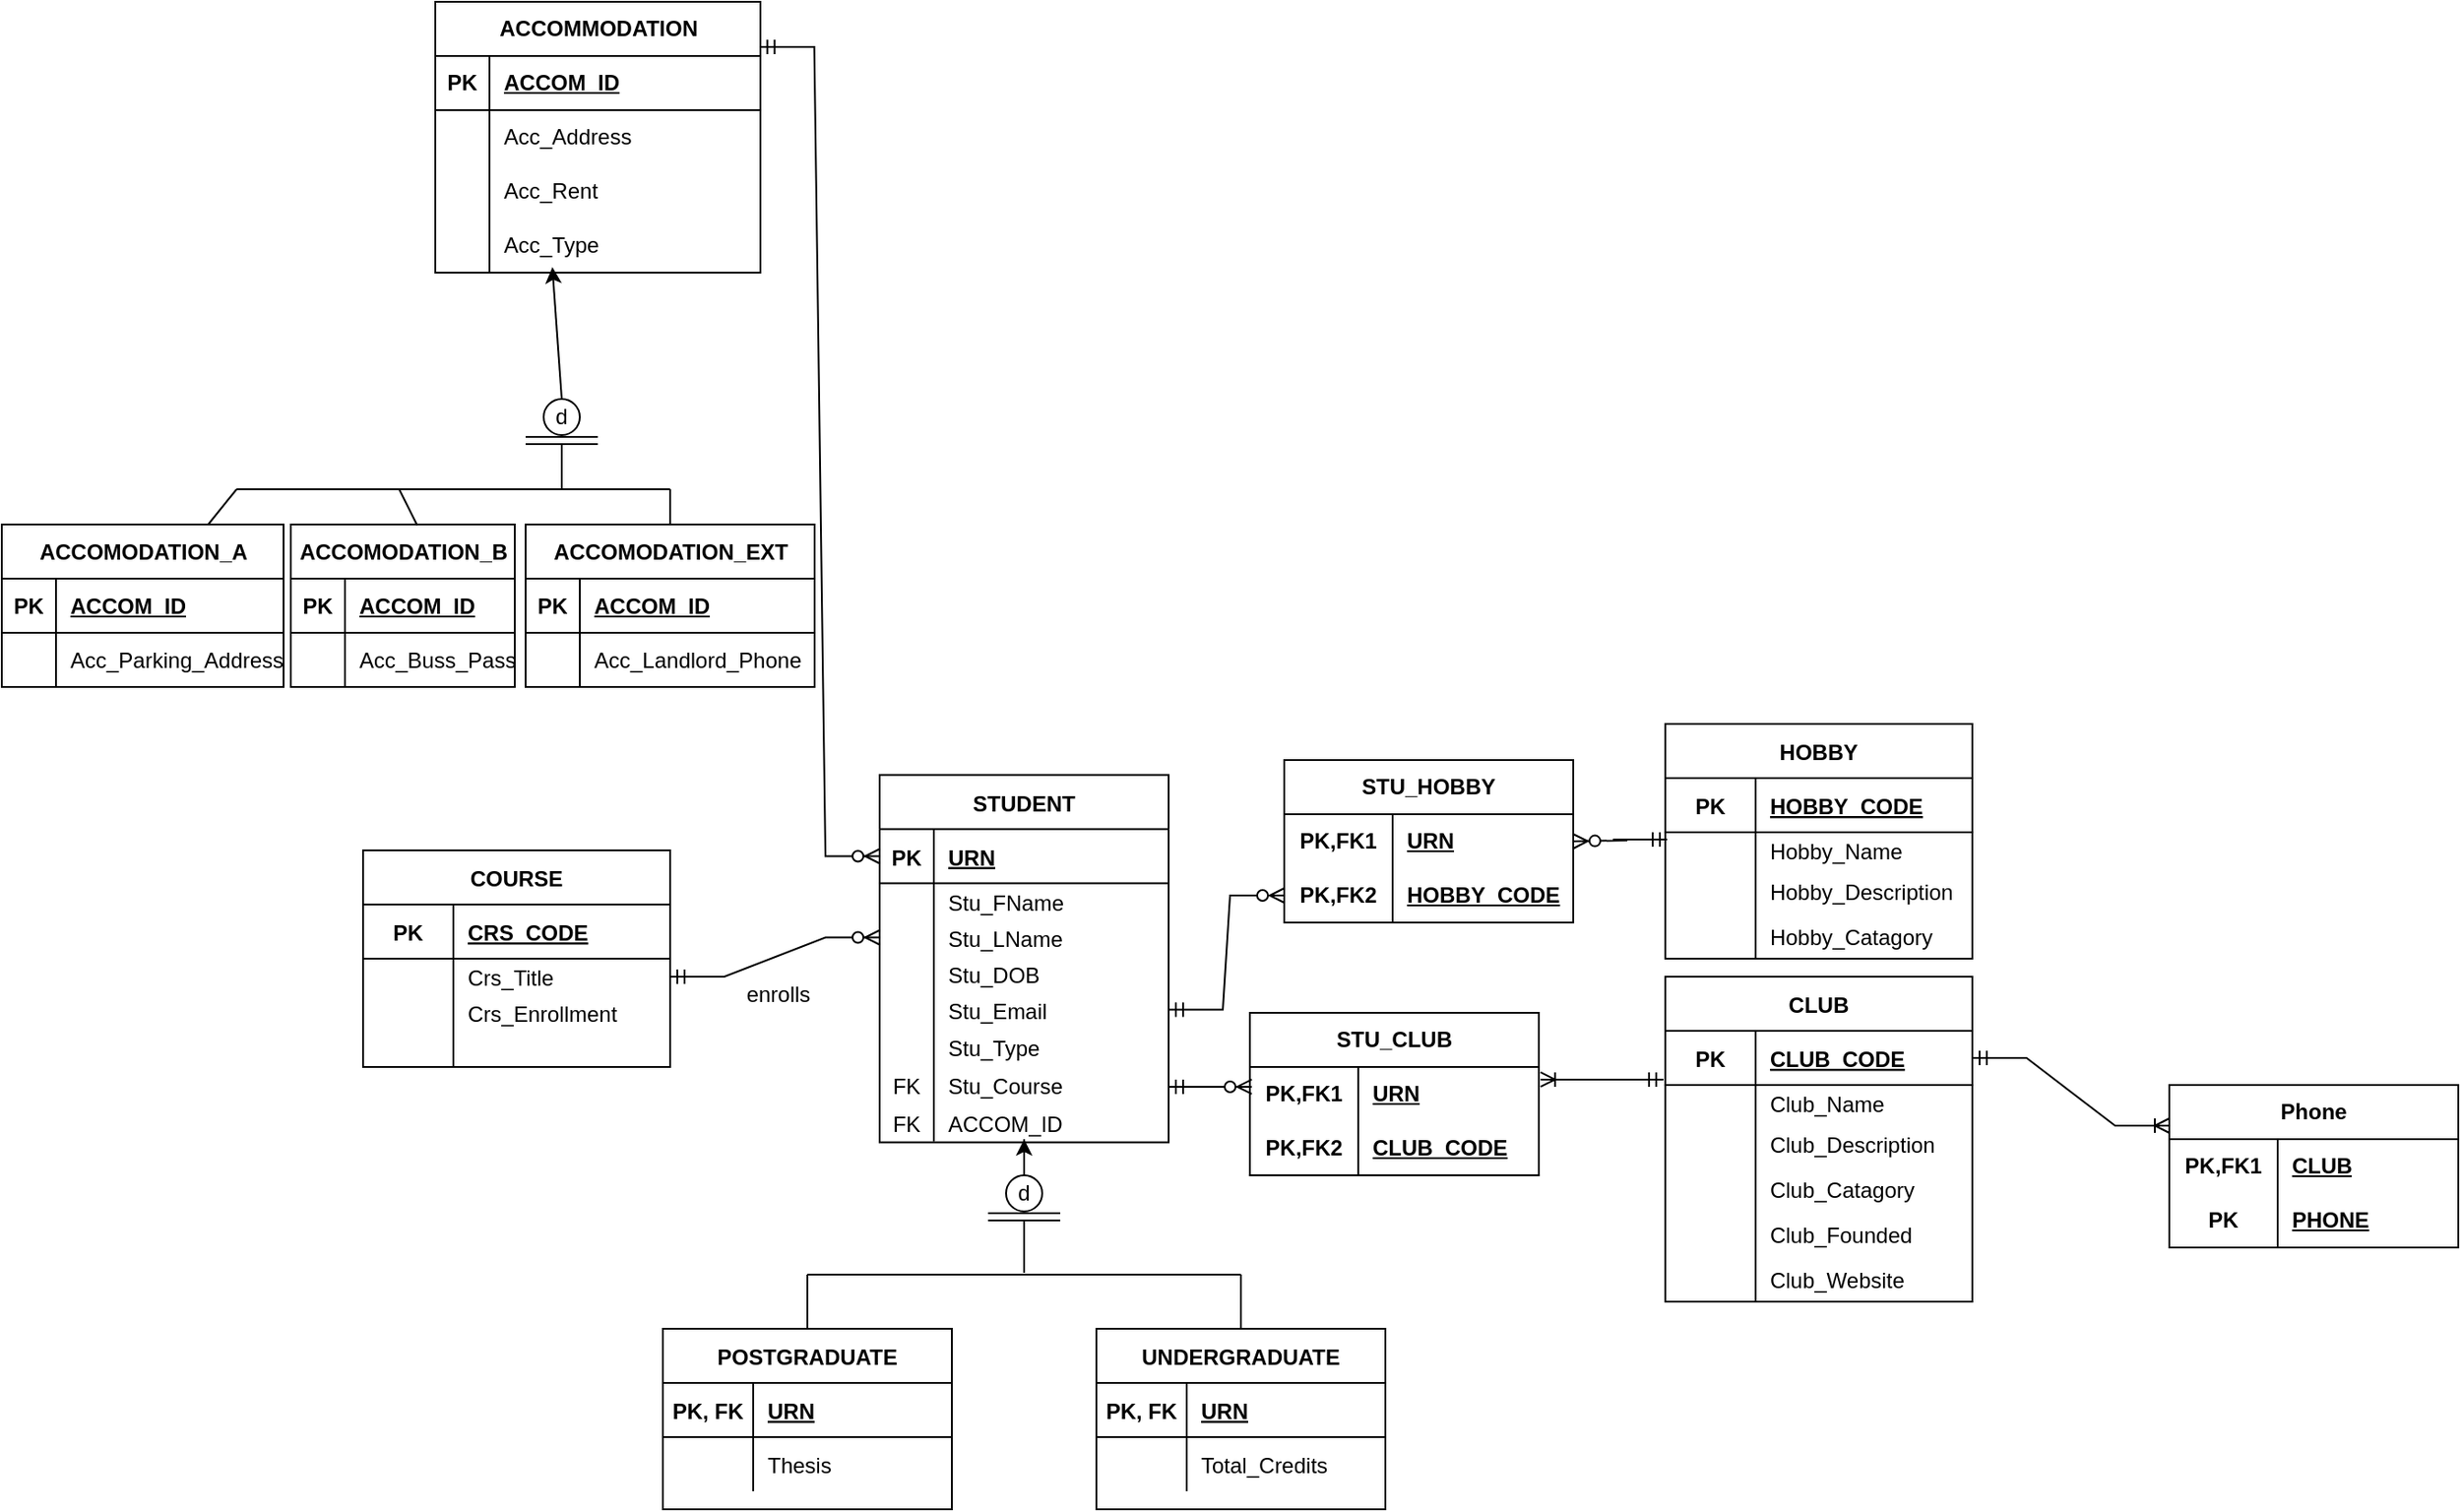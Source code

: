 <mxfile version="26.0.4">
  <diagram id="R2lEEEUBdFMjLlhIrx00" name="Page-1">
    <mxGraphModel dx="2017" dy="1580" grid="1" gridSize="10" guides="1" tooltips="1" connect="1" arrows="1" fold="1" page="1" pageScale="1" pageWidth="827" pageHeight="1169" math="0" shadow="0" extFonts="Permanent Marker^https://fonts.googleapis.com/css?family=Permanent+Marker">
      <root>
        <mxCell id="0" />
        <mxCell id="1" parent="0" />
        <mxCell id="WBBsBwpG8qQ3q6BkwMJ3-28" style="edgeStyle=orthogonalEdgeStyle;rounded=0;orthogonalLoop=1;jettySize=auto;html=1;exitX=0.5;exitY=1;exitDx=0;exitDy=0;" parent="1" source="ei-XNbHcQwb9apyGuxFF-1" edge="1">
          <mxGeometry relative="1" as="geometry">
            <mxPoint x="406" y="750" as="targetPoint" />
          </mxGeometry>
        </mxCell>
        <mxCell id="ei-XNbHcQwb9apyGuxFF-1" value="STUDENT" style="shape=table;startSize=30;container=1;collapsible=1;childLayout=tableLayout;fixedRows=1;rowLines=0;fontStyle=1;align=center;resizeLast=1;" parent="1" vertex="1">
          <mxGeometry x="326" y="548.25" width="160" height="203.5" as="geometry" />
        </mxCell>
        <mxCell id="ei-XNbHcQwb9apyGuxFF-2" value="" style="shape=partialRectangle;collapsible=0;dropTarget=0;pointerEvents=0;fillColor=none;points=[[0,0.5],[1,0.5]];portConstraint=eastwest;top=0;left=0;right=0;bottom=1;" parent="ei-XNbHcQwb9apyGuxFF-1" vertex="1">
          <mxGeometry y="30" width="160" height="30" as="geometry" />
        </mxCell>
        <mxCell id="ei-XNbHcQwb9apyGuxFF-3" value="PK" style="shape=partialRectangle;overflow=hidden;connectable=0;fillColor=none;top=0;left=0;bottom=0;right=0;fontStyle=1;" parent="ei-XNbHcQwb9apyGuxFF-2" vertex="1">
          <mxGeometry width="30" height="30" as="geometry">
            <mxRectangle width="30" height="30" as="alternateBounds" />
          </mxGeometry>
        </mxCell>
        <mxCell id="ei-XNbHcQwb9apyGuxFF-4" value="URN" style="shape=partialRectangle;overflow=hidden;connectable=0;fillColor=none;top=0;left=0;bottom=0;right=0;align=left;spacingLeft=6;fontStyle=5;" parent="ei-XNbHcQwb9apyGuxFF-2" vertex="1">
          <mxGeometry x="30" width="130" height="30" as="geometry">
            <mxRectangle width="130" height="30" as="alternateBounds" />
          </mxGeometry>
        </mxCell>
        <mxCell id="ei-XNbHcQwb9apyGuxFF-5" value="" style="shape=partialRectangle;collapsible=0;dropTarget=0;pointerEvents=0;fillColor=none;points=[[0,0.5],[1,0.5]];portConstraint=eastwest;top=0;left=0;right=0;bottom=0;" parent="ei-XNbHcQwb9apyGuxFF-1" vertex="1">
          <mxGeometry y="60" width="160" height="20" as="geometry" />
        </mxCell>
        <mxCell id="ei-XNbHcQwb9apyGuxFF-6" value="" style="shape=partialRectangle;overflow=hidden;connectable=0;fillColor=none;top=0;left=0;bottom=0;right=0;" parent="ei-XNbHcQwb9apyGuxFF-5" vertex="1">
          <mxGeometry width="30" height="20" as="geometry">
            <mxRectangle width="30" height="20" as="alternateBounds" />
          </mxGeometry>
        </mxCell>
        <mxCell id="ei-XNbHcQwb9apyGuxFF-7" value="Stu_FName" style="shape=partialRectangle;overflow=hidden;connectable=0;fillColor=none;top=0;left=0;bottom=0;right=0;align=left;spacingLeft=6;" parent="ei-XNbHcQwb9apyGuxFF-5" vertex="1">
          <mxGeometry x="30" width="130" height="20" as="geometry">
            <mxRectangle width="130" height="20" as="alternateBounds" />
          </mxGeometry>
        </mxCell>
        <mxCell id="ei-XNbHcQwb9apyGuxFF-8" value="" style="shape=partialRectangle;collapsible=0;dropTarget=0;pointerEvents=0;fillColor=none;points=[[0,0.5],[1,0.5]];portConstraint=eastwest;top=0;left=0;right=0;bottom=0;" parent="ei-XNbHcQwb9apyGuxFF-1" vertex="1">
          <mxGeometry y="80" width="160" height="20" as="geometry" />
        </mxCell>
        <mxCell id="ei-XNbHcQwb9apyGuxFF-9" value="" style="shape=partialRectangle;overflow=hidden;connectable=0;fillColor=none;top=0;left=0;bottom=0;right=0;" parent="ei-XNbHcQwb9apyGuxFF-8" vertex="1">
          <mxGeometry width="30" height="20" as="geometry">
            <mxRectangle width="30" height="20" as="alternateBounds" />
          </mxGeometry>
        </mxCell>
        <mxCell id="ei-XNbHcQwb9apyGuxFF-10" value="Stu_LName" style="shape=partialRectangle;overflow=hidden;connectable=0;fillColor=none;top=0;left=0;bottom=0;right=0;align=left;spacingLeft=6;" parent="ei-XNbHcQwb9apyGuxFF-8" vertex="1">
          <mxGeometry x="30" width="130" height="20" as="geometry">
            <mxRectangle width="130" height="20" as="alternateBounds" />
          </mxGeometry>
        </mxCell>
        <mxCell id="ei-XNbHcQwb9apyGuxFF-11" value="" style="shape=partialRectangle;collapsible=0;dropTarget=0;pointerEvents=0;fillColor=none;points=[[0,0.5],[1,0.5]];portConstraint=eastwest;top=0;left=0;right=0;bottom=0;" parent="ei-XNbHcQwb9apyGuxFF-1" vertex="1">
          <mxGeometry y="100" width="160" height="20" as="geometry" />
        </mxCell>
        <mxCell id="ei-XNbHcQwb9apyGuxFF-12" value="" style="shape=partialRectangle;overflow=hidden;connectable=0;fillColor=none;top=0;left=0;bottom=0;right=0;" parent="ei-XNbHcQwb9apyGuxFF-11" vertex="1">
          <mxGeometry width="30" height="20" as="geometry">
            <mxRectangle width="30" height="20" as="alternateBounds" />
          </mxGeometry>
        </mxCell>
        <mxCell id="ei-XNbHcQwb9apyGuxFF-13" value="Stu_DOB" style="shape=partialRectangle;overflow=hidden;connectable=0;fillColor=none;top=0;left=0;bottom=0;right=0;align=left;spacingLeft=6;" parent="ei-XNbHcQwb9apyGuxFF-11" vertex="1">
          <mxGeometry x="30" width="130" height="20" as="geometry">
            <mxRectangle width="130" height="20" as="alternateBounds" />
          </mxGeometry>
        </mxCell>
        <mxCell id="WBBsBwpG8qQ3q6BkwMJ3-29" style="shape=partialRectangle;collapsible=0;dropTarget=0;pointerEvents=0;fillColor=none;points=[[0,0.5],[1,0.5]];portConstraint=eastwest;top=0;left=0;right=0;bottom=0;" parent="ei-XNbHcQwb9apyGuxFF-1" vertex="1">
          <mxGeometry y="120" width="160" height="20" as="geometry" />
        </mxCell>
        <mxCell id="WBBsBwpG8qQ3q6BkwMJ3-30" style="shape=partialRectangle;overflow=hidden;connectable=0;fillColor=none;top=0;left=0;bottom=0;right=0;" parent="WBBsBwpG8qQ3q6BkwMJ3-29" vertex="1">
          <mxGeometry width="30" height="20" as="geometry">
            <mxRectangle width="30" height="20" as="alternateBounds" />
          </mxGeometry>
        </mxCell>
        <mxCell id="WBBsBwpG8qQ3q6BkwMJ3-31" value="Stu_Email" style="shape=partialRectangle;overflow=hidden;connectable=0;fillColor=none;top=0;left=0;bottom=0;right=0;align=left;spacingLeft=6;" parent="WBBsBwpG8qQ3q6BkwMJ3-29" vertex="1">
          <mxGeometry x="30" width="130" height="20" as="geometry">
            <mxRectangle width="130" height="20" as="alternateBounds" />
          </mxGeometry>
        </mxCell>
        <mxCell id="WBBsBwpG8qQ3q6BkwMJ3-35" style="shape=partialRectangle;collapsible=0;dropTarget=0;pointerEvents=0;fillColor=none;points=[[0,0.5],[1,0.5]];portConstraint=eastwest;top=0;left=0;right=0;bottom=0;" parent="ei-XNbHcQwb9apyGuxFF-1" vertex="1">
          <mxGeometry y="140" width="160" height="21" as="geometry" />
        </mxCell>
        <mxCell id="WBBsBwpG8qQ3q6BkwMJ3-36" style="shape=partialRectangle;overflow=hidden;connectable=0;fillColor=none;top=0;left=0;bottom=0;right=0;" parent="WBBsBwpG8qQ3q6BkwMJ3-35" vertex="1">
          <mxGeometry width="30" height="21" as="geometry">
            <mxRectangle width="30" height="21" as="alternateBounds" />
          </mxGeometry>
        </mxCell>
        <mxCell id="WBBsBwpG8qQ3q6BkwMJ3-37" value="Stu_Type" style="shape=partialRectangle;overflow=hidden;connectable=0;fillColor=none;top=0;left=0;bottom=0;right=0;align=left;spacingLeft=6;" parent="WBBsBwpG8qQ3q6BkwMJ3-35" vertex="1">
          <mxGeometry x="30" width="130" height="21" as="geometry">
            <mxRectangle width="130" height="21" as="alternateBounds" />
          </mxGeometry>
        </mxCell>
        <mxCell id="WBBsBwpG8qQ3q6BkwMJ3-61" style="shape=partialRectangle;collapsible=0;dropTarget=0;pointerEvents=0;fillColor=none;points=[[0,0.5],[1,0.5]];portConstraint=eastwest;top=0;left=0;right=0;bottom=0;" parent="ei-XNbHcQwb9apyGuxFF-1" vertex="1">
          <mxGeometry y="161" width="160" height="21" as="geometry" />
        </mxCell>
        <mxCell id="WBBsBwpG8qQ3q6BkwMJ3-62" value="FK" style="shape=partialRectangle;overflow=hidden;connectable=0;fillColor=none;top=0;left=0;bottom=0;right=0;" parent="WBBsBwpG8qQ3q6BkwMJ3-61" vertex="1">
          <mxGeometry width="30" height="21" as="geometry">
            <mxRectangle width="30" height="21" as="alternateBounds" />
          </mxGeometry>
        </mxCell>
        <mxCell id="WBBsBwpG8qQ3q6BkwMJ3-63" value="Stu_Course" style="shape=partialRectangle;overflow=hidden;connectable=0;fillColor=none;top=0;left=0;bottom=0;right=0;align=left;spacingLeft=6;" parent="WBBsBwpG8qQ3q6BkwMJ3-61" vertex="1">
          <mxGeometry x="30" width="130" height="21" as="geometry">
            <mxRectangle width="130" height="21" as="alternateBounds" />
          </mxGeometry>
        </mxCell>
        <mxCell id="N6fHpB-2ISeOMRatNKx8-95" style="shape=partialRectangle;collapsible=0;dropTarget=0;pointerEvents=0;fillColor=none;points=[[0,0.5],[1,0.5]];portConstraint=eastwest;top=0;left=0;right=0;bottom=0;" vertex="1" parent="ei-XNbHcQwb9apyGuxFF-1">
          <mxGeometry y="182" width="160" height="21" as="geometry" />
        </mxCell>
        <mxCell id="N6fHpB-2ISeOMRatNKx8-96" value="FK" style="shape=partialRectangle;overflow=hidden;connectable=0;fillColor=none;top=0;left=0;bottom=0;right=0;" vertex="1" parent="N6fHpB-2ISeOMRatNKx8-95">
          <mxGeometry width="30" height="21" as="geometry">
            <mxRectangle width="30" height="21" as="alternateBounds" />
          </mxGeometry>
        </mxCell>
        <mxCell id="N6fHpB-2ISeOMRatNKx8-97" value="ACCOM_ID" style="shape=partialRectangle;overflow=hidden;connectable=0;fillColor=none;top=0;left=0;bottom=0;right=0;align=left;spacingLeft=6;" vertex="1" parent="N6fHpB-2ISeOMRatNKx8-95">
          <mxGeometry x="30" width="130" height="21" as="geometry">
            <mxRectangle width="130" height="21" as="alternateBounds" />
          </mxGeometry>
        </mxCell>
        <mxCell id="ei-XNbHcQwb9apyGuxFF-14" value="POSTGRADUATE" style="shape=table;startSize=30;container=1;collapsible=1;childLayout=tableLayout;fixedRows=1;rowLines=0;fontStyle=1;align=center;resizeLast=1;" parent="1" vertex="1">
          <mxGeometry x="206" y="855" width="160" height="100" as="geometry" />
        </mxCell>
        <mxCell id="ei-XNbHcQwb9apyGuxFF-15" value="" style="shape=partialRectangle;collapsible=0;dropTarget=0;pointerEvents=0;fillColor=none;points=[[0,0.5],[1,0.5]];portConstraint=eastwest;top=0;left=0;right=0;bottom=1;" parent="ei-XNbHcQwb9apyGuxFF-14" vertex="1">
          <mxGeometry y="30" width="160" height="30" as="geometry" />
        </mxCell>
        <mxCell id="ei-XNbHcQwb9apyGuxFF-16" value="PK, FK" style="shape=partialRectangle;overflow=hidden;connectable=0;fillColor=none;top=0;left=0;bottom=0;right=0;fontStyle=1;" parent="ei-XNbHcQwb9apyGuxFF-15" vertex="1">
          <mxGeometry width="50" height="30" as="geometry">
            <mxRectangle width="50" height="30" as="alternateBounds" />
          </mxGeometry>
        </mxCell>
        <mxCell id="ei-XNbHcQwb9apyGuxFF-17" value="URN" style="shape=partialRectangle;overflow=hidden;connectable=0;fillColor=none;top=0;left=0;bottom=0;right=0;align=left;spacingLeft=6;fontStyle=5;" parent="ei-XNbHcQwb9apyGuxFF-15" vertex="1">
          <mxGeometry x="50" width="110" height="30" as="geometry">
            <mxRectangle width="110" height="30" as="alternateBounds" />
          </mxGeometry>
        </mxCell>
        <mxCell id="ei-XNbHcQwb9apyGuxFF-18" value="" style="shape=partialRectangle;collapsible=0;dropTarget=0;pointerEvents=0;fillColor=none;points=[[0,0.5],[1,0.5]];portConstraint=eastwest;top=0;left=0;right=0;bottom=0;" parent="ei-XNbHcQwb9apyGuxFF-14" vertex="1">
          <mxGeometry y="60" width="160" height="30" as="geometry" />
        </mxCell>
        <mxCell id="ei-XNbHcQwb9apyGuxFF-19" value="" style="shape=partialRectangle;overflow=hidden;connectable=0;fillColor=none;top=0;left=0;bottom=0;right=0;" parent="ei-XNbHcQwb9apyGuxFF-18" vertex="1">
          <mxGeometry width="50" height="30" as="geometry">
            <mxRectangle width="50" height="30" as="alternateBounds" />
          </mxGeometry>
        </mxCell>
        <mxCell id="ei-XNbHcQwb9apyGuxFF-20" value="Thesis" style="shape=partialRectangle;overflow=hidden;connectable=0;fillColor=none;top=0;left=0;bottom=0;right=0;align=left;spacingLeft=6;" parent="ei-XNbHcQwb9apyGuxFF-18" vertex="1">
          <mxGeometry x="50" width="110" height="30" as="geometry">
            <mxRectangle width="110" height="30" as="alternateBounds" />
          </mxGeometry>
        </mxCell>
        <mxCell id="ei-XNbHcQwb9apyGuxFF-21" value="UNDERGRADUATE" style="shape=table;startSize=30;container=1;collapsible=1;childLayout=tableLayout;fixedRows=1;rowLines=0;fontStyle=1;align=center;resizeLast=1;" parent="1" vertex="1">
          <mxGeometry x="446" y="855" width="160" height="100" as="geometry" />
        </mxCell>
        <mxCell id="ei-XNbHcQwb9apyGuxFF-22" value="" style="shape=partialRectangle;collapsible=0;dropTarget=0;pointerEvents=0;fillColor=none;points=[[0,0.5],[1,0.5]];portConstraint=eastwest;top=0;left=0;right=0;bottom=1;" parent="ei-XNbHcQwb9apyGuxFF-21" vertex="1">
          <mxGeometry y="30" width="160" height="30" as="geometry" />
        </mxCell>
        <mxCell id="ei-XNbHcQwb9apyGuxFF-23" value="PK, FK" style="shape=partialRectangle;overflow=hidden;connectable=0;fillColor=none;top=0;left=0;bottom=0;right=0;fontStyle=1;" parent="ei-XNbHcQwb9apyGuxFF-22" vertex="1">
          <mxGeometry width="50" height="30" as="geometry">
            <mxRectangle width="50" height="30" as="alternateBounds" />
          </mxGeometry>
        </mxCell>
        <mxCell id="ei-XNbHcQwb9apyGuxFF-24" value="URN" style="shape=partialRectangle;overflow=hidden;connectable=0;fillColor=none;top=0;left=0;bottom=0;right=0;align=left;spacingLeft=6;fontStyle=5;" parent="ei-XNbHcQwb9apyGuxFF-22" vertex="1">
          <mxGeometry x="50" width="110" height="30" as="geometry">
            <mxRectangle width="110" height="30" as="alternateBounds" />
          </mxGeometry>
        </mxCell>
        <mxCell id="ei-XNbHcQwb9apyGuxFF-25" value="" style="shape=partialRectangle;collapsible=0;dropTarget=0;pointerEvents=0;fillColor=none;points=[[0,0.5],[1,0.5]];portConstraint=eastwest;top=0;left=0;right=0;bottom=0;" parent="ei-XNbHcQwb9apyGuxFF-21" vertex="1">
          <mxGeometry y="60" width="160" height="30" as="geometry" />
        </mxCell>
        <mxCell id="ei-XNbHcQwb9apyGuxFF-26" value="" style="shape=partialRectangle;overflow=hidden;connectable=0;fillColor=none;top=0;left=0;bottom=0;right=0;" parent="ei-XNbHcQwb9apyGuxFF-25" vertex="1">
          <mxGeometry width="50" height="30" as="geometry">
            <mxRectangle width="50" height="30" as="alternateBounds" />
          </mxGeometry>
        </mxCell>
        <mxCell id="ei-XNbHcQwb9apyGuxFF-27" value="Total_Credits" style="shape=partialRectangle;overflow=hidden;connectable=0;fillColor=none;top=0;left=0;bottom=0;right=0;align=left;spacingLeft=6;" parent="ei-XNbHcQwb9apyGuxFF-25" vertex="1">
          <mxGeometry x="50" width="110" height="30" as="geometry">
            <mxRectangle width="110" height="30" as="alternateBounds" />
          </mxGeometry>
        </mxCell>
        <mxCell id="ei-XNbHcQwb9apyGuxFF-28" value="" style="endArrow=none;html=1;" parent="1" edge="1">
          <mxGeometry width="50" height="50" relative="1" as="geometry">
            <mxPoint x="406" y="770" as="sourcePoint" />
            <mxPoint x="406" y="750" as="targetPoint" />
          </mxGeometry>
        </mxCell>
        <mxCell id="ei-XNbHcQwb9apyGuxFF-29" value="" style="ellipse;whiteSpace=wrap;html=1;aspect=fixed;" parent="1" vertex="1">
          <mxGeometry x="396" y="770" width="20" height="20" as="geometry" />
        </mxCell>
        <mxCell id="ei-XNbHcQwb9apyGuxFF-30" value="d" style="text;html=1;strokeColor=none;fillColor=none;align=center;verticalAlign=middle;whiteSpace=wrap;rounded=0;" parent="1" vertex="1">
          <mxGeometry x="386" y="770" width="40" height="20" as="geometry" />
        </mxCell>
        <mxCell id="ei-XNbHcQwb9apyGuxFF-31" value="" style="endArrow=none;html=1;" parent="1" edge="1">
          <mxGeometry width="50" height="50" relative="1" as="geometry">
            <mxPoint x="386" y="795" as="sourcePoint" />
            <mxPoint x="426" y="795" as="targetPoint" />
          </mxGeometry>
        </mxCell>
        <mxCell id="ei-XNbHcQwb9apyGuxFF-33" value="" style="endArrow=none;html=1;" parent="1" edge="1">
          <mxGeometry width="50" height="50" relative="1" as="geometry">
            <mxPoint x="406" y="824" as="sourcePoint" />
            <mxPoint x="406" y="795" as="targetPoint" />
          </mxGeometry>
        </mxCell>
        <mxCell id="ei-XNbHcQwb9apyGuxFF-34" value="" style="endArrow=none;html=1;" parent="1" edge="1">
          <mxGeometry width="50" height="50" relative="1" as="geometry">
            <mxPoint x="286" y="825" as="sourcePoint" />
            <mxPoint x="526" y="825" as="targetPoint" />
          </mxGeometry>
        </mxCell>
        <mxCell id="ei-XNbHcQwb9apyGuxFF-35" value="" style="endArrow=none;html=1;exitX=0.5;exitY=0;exitDx=0;exitDy=0;" parent="1" source="ei-XNbHcQwb9apyGuxFF-14" edge="1">
          <mxGeometry width="50" height="50" relative="1" as="geometry">
            <mxPoint x="286" y="850" as="sourcePoint" />
            <mxPoint x="286" y="825" as="targetPoint" />
          </mxGeometry>
        </mxCell>
        <mxCell id="ei-XNbHcQwb9apyGuxFF-36" value="" style="endArrow=none;html=1;exitX=0.5;exitY=0;exitDx=0;exitDy=0;" parent="1" edge="1">
          <mxGeometry width="50" height="50" relative="1" as="geometry">
            <mxPoint x="526" y="855" as="sourcePoint" />
            <mxPoint x="526" y="825" as="targetPoint" />
          </mxGeometry>
        </mxCell>
        <mxCell id="wjjcIbCkv-khAHTKqx7L-105" value="" style="shape=partialRectangle;collapsible=0;dropTarget=0;pointerEvents=0;fillColor=none;points=[[0,0.5],[1,0.5]];portConstraint=eastwest;top=0;left=0;right=0;bottom=0;" parent="1" vertex="1">
          <mxGeometry x="356" y="620" width="110" height="20" as="geometry" />
        </mxCell>
        <mxCell id="wjjcIbCkv-khAHTKqx7L-106" value="" style="shape=partialRectangle;overflow=hidden;connectable=0;fillColor=none;top=0;left=0;bottom=0;right=0;" parent="wjjcIbCkv-khAHTKqx7L-105" vertex="1">
          <mxGeometry width="20.625" height="20" as="geometry" />
        </mxCell>
        <mxCell id="wjjcIbCkv-khAHTKqx7L-116" value="COURSE" style="shape=table;startSize=30;container=1;collapsible=1;childLayout=tableLayout;fixedRows=1;rowLines=0;fontStyle=1;align=center;resizeLast=1;" parent="1" vertex="1">
          <mxGeometry x="40" y="590" width="170" height="120" as="geometry" />
        </mxCell>
        <mxCell id="wjjcIbCkv-khAHTKqx7L-117" value="" style="shape=partialRectangle;collapsible=0;dropTarget=0;pointerEvents=0;fillColor=none;points=[[0,0.5],[1,0.5]];portConstraint=eastwest;top=0;left=0;right=0;bottom=1;" parent="wjjcIbCkv-khAHTKqx7L-116" vertex="1">
          <mxGeometry y="30" width="170" height="30" as="geometry" />
        </mxCell>
        <mxCell id="wjjcIbCkv-khAHTKqx7L-118" value="PK" style="shape=partialRectangle;overflow=hidden;connectable=0;fillColor=none;top=0;left=0;bottom=0;right=0;fontStyle=1;" parent="wjjcIbCkv-khAHTKqx7L-117" vertex="1">
          <mxGeometry width="50" height="30" as="geometry">
            <mxRectangle width="50" height="30" as="alternateBounds" />
          </mxGeometry>
        </mxCell>
        <mxCell id="wjjcIbCkv-khAHTKqx7L-119" value="CRS_CODE" style="shape=partialRectangle;overflow=hidden;connectable=0;fillColor=none;top=0;left=0;bottom=0;right=0;align=left;spacingLeft=6;fontStyle=5;" parent="wjjcIbCkv-khAHTKqx7L-117" vertex="1">
          <mxGeometry x="50" width="120" height="30" as="geometry">
            <mxRectangle width="120" height="30" as="alternateBounds" />
          </mxGeometry>
        </mxCell>
        <mxCell id="wjjcIbCkv-khAHTKqx7L-120" value="" style="shape=partialRectangle;collapsible=0;dropTarget=0;pointerEvents=0;fillColor=none;points=[[0,0.5],[1,0.5]];portConstraint=eastwest;top=0;left=0;right=0;bottom=0;" parent="wjjcIbCkv-khAHTKqx7L-116" vertex="1">
          <mxGeometry y="60" width="170" height="20" as="geometry" />
        </mxCell>
        <mxCell id="wjjcIbCkv-khAHTKqx7L-121" value="" style="shape=partialRectangle;overflow=hidden;connectable=0;fillColor=none;top=0;left=0;bottom=0;right=0;" parent="wjjcIbCkv-khAHTKqx7L-120" vertex="1">
          <mxGeometry width="50" height="20" as="geometry">
            <mxRectangle width="50" height="20" as="alternateBounds" />
          </mxGeometry>
        </mxCell>
        <mxCell id="wjjcIbCkv-khAHTKqx7L-122" value="Crs_Title" style="shape=partialRectangle;overflow=hidden;connectable=0;fillColor=none;top=0;left=0;bottom=0;right=0;align=left;spacingLeft=6;" parent="wjjcIbCkv-khAHTKqx7L-120" vertex="1">
          <mxGeometry x="50" width="120" height="20" as="geometry">
            <mxRectangle width="120" height="20" as="alternateBounds" />
          </mxGeometry>
        </mxCell>
        <mxCell id="wjjcIbCkv-khAHTKqx7L-139" value="" style="shape=partialRectangle;collapsible=0;dropTarget=0;pointerEvents=0;fillColor=none;points=[[0,0.5],[1,0.5]];portConstraint=eastwest;top=0;left=0;right=0;bottom=0;" parent="wjjcIbCkv-khAHTKqx7L-116" vertex="1">
          <mxGeometry y="80" width="170" height="20" as="geometry" />
        </mxCell>
        <mxCell id="wjjcIbCkv-khAHTKqx7L-140" value="" style="shape=partialRectangle;overflow=hidden;connectable=0;fillColor=none;top=0;left=0;bottom=0;right=0;" parent="wjjcIbCkv-khAHTKqx7L-139" vertex="1">
          <mxGeometry width="50" height="20" as="geometry">
            <mxRectangle width="50" height="20" as="alternateBounds" />
          </mxGeometry>
        </mxCell>
        <mxCell id="wjjcIbCkv-khAHTKqx7L-141" value="Crs_Enrollment" style="shape=partialRectangle;overflow=hidden;connectable=0;fillColor=none;top=0;left=0;bottom=0;right=0;align=left;spacingLeft=6;" parent="wjjcIbCkv-khAHTKqx7L-139" vertex="1">
          <mxGeometry x="50" width="120" height="20" as="geometry">
            <mxRectangle width="120" height="20" as="alternateBounds" />
          </mxGeometry>
        </mxCell>
        <mxCell id="wjjcIbCkv-khAHTKqx7L-152" value="" style="shape=partialRectangle;collapsible=0;dropTarget=0;pointerEvents=0;fillColor=none;points=[[0,0.5],[1,0.5]];portConstraint=eastwest;top=0;left=0;right=0;bottom=0;" parent="wjjcIbCkv-khAHTKqx7L-116" vertex="1">
          <mxGeometry y="100" width="170" height="20" as="geometry" />
        </mxCell>
        <mxCell id="wjjcIbCkv-khAHTKqx7L-153" value="" style="shape=partialRectangle;overflow=hidden;connectable=0;fillColor=none;top=0;left=0;bottom=0;right=0;" parent="wjjcIbCkv-khAHTKqx7L-152" vertex="1">
          <mxGeometry width="50" height="20" as="geometry">
            <mxRectangle width="50" height="20" as="alternateBounds" />
          </mxGeometry>
        </mxCell>
        <mxCell id="wjjcIbCkv-khAHTKqx7L-154" value="" style="shape=partialRectangle;overflow=hidden;connectable=0;fillColor=none;top=0;left=0;bottom=0;right=0;align=left;spacingLeft=6;" parent="wjjcIbCkv-khAHTKqx7L-152" vertex="1">
          <mxGeometry x="50" width="120" height="20" as="geometry">
            <mxRectangle width="120" height="20" as="alternateBounds" />
          </mxGeometry>
        </mxCell>
        <mxCell id="wjjcIbCkv-khAHTKqx7L-220" value="enrolls" style="text;html=1;strokeColor=none;fillColor=none;align=center;verticalAlign=middle;whiteSpace=wrap;rounded=0;" parent="1" vertex="1">
          <mxGeometry x="250" y="660" width="40" height="20" as="geometry" />
        </mxCell>
        <mxCell id="wjjcIbCkv-khAHTKqx7L-231" value="" style="endArrow=none;html=1;" parent="1" edge="1">
          <mxGeometry width="50" height="50" relative="1" as="geometry">
            <mxPoint x="386" y="791" as="sourcePoint" />
            <mxPoint x="426" y="791" as="targetPoint" />
          </mxGeometry>
        </mxCell>
        <mxCell id="e9nyPJN5sb5ukhflq2uz-1" value="" style="edgeStyle=entityRelationEdgeStyle;fontSize=12;html=1;endArrow=ERzeroToMany;startArrow=ERmandOne;rounded=0;exitX=1;exitY=0.5;exitDx=0;exitDy=0;entryX=0;entryY=0.5;entryDx=0;entryDy=0;" parent="1" source="wjjcIbCkv-khAHTKqx7L-120" target="ei-XNbHcQwb9apyGuxFF-8" edge="1">
          <mxGeometry width="100" height="100" relative="1" as="geometry">
            <mxPoint x="290" y="720" as="sourcePoint" />
            <mxPoint x="390" y="620" as="targetPoint" />
          </mxGeometry>
        </mxCell>
        <mxCell id="WBBsBwpG8qQ3q6BkwMJ3-1" value="HOBBY" style="shape=table;startSize=30;container=1;collapsible=1;childLayout=tableLayout;fixedRows=1;rowLines=0;fontStyle=1;align=center;resizeLast=1;" parent="1" vertex="1">
          <mxGeometry x="760.96" y="520" width="170" height="130" as="geometry" />
        </mxCell>
        <mxCell id="WBBsBwpG8qQ3q6BkwMJ3-2" value="" style="shape=partialRectangle;collapsible=0;dropTarget=0;pointerEvents=0;fillColor=none;points=[[0,0.5],[1,0.5]];portConstraint=eastwest;top=0;left=0;right=0;bottom=1;" parent="WBBsBwpG8qQ3q6BkwMJ3-1" vertex="1">
          <mxGeometry y="30" width="170" height="30" as="geometry" />
        </mxCell>
        <mxCell id="WBBsBwpG8qQ3q6BkwMJ3-3" value="PK" style="shape=partialRectangle;overflow=hidden;connectable=0;fillColor=none;top=0;left=0;bottom=0;right=0;fontStyle=1;" parent="WBBsBwpG8qQ3q6BkwMJ3-2" vertex="1">
          <mxGeometry width="50" height="30" as="geometry">
            <mxRectangle width="50" height="30" as="alternateBounds" />
          </mxGeometry>
        </mxCell>
        <mxCell id="WBBsBwpG8qQ3q6BkwMJ3-4" value="HOBBY_CODE" style="shape=partialRectangle;overflow=hidden;connectable=0;fillColor=none;top=0;left=0;bottom=0;right=0;align=left;spacingLeft=6;fontStyle=5;" parent="WBBsBwpG8qQ3q6BkwMJ3-2" vertex="1">
          <mxGeometry x="50" width="120" height="30" as="geometry">
            <mxRectangle width="120" height="30" as="alternateBounds" />
          </mxGeometry>
        </mxCell>
        <mxCell id="WBBsBwpG8qQ3q6BkwMJ3-5" value="" style="shape=partialRectangle;collapsible=0;dropTarget=0;pointerEvents=0;fillColor=none;points=[[0,0.5],[1,0.5]];portConstraint=eastwest;top=0;left=0;right=0;bottom=0;" parent="WBBsBwpG8qQ3q6BkwMJ3-1" vertex="1">
          <mxGeometry y="60" width="170" height="20" as="geometry" />
        </mxCell>
        <mxCell id="WBBsBwpG8qQ3q6BkwMJ3-6" value="" style="shape=partialRectangle;overflow=hidden;connectable=0;fillColor=none;top=0;left=0;bottom=0;right=0;" parent="WBBsBwpG8qQ3q6BkwMJ3-5" vertex="1">
          <mxGeometry width="50" height="20" as="geometry">
            <mxRectangle width="50" height="20" as="alternateBounds" />
          </mxGeometry>
        </mxCell>
        <mxCell id="WBBsBwpG8qQ3q6BkwMJ3-7" value="Hobby_Name" style="shape=partialRectangle;overflow=hidden;connectable=0;fillColor=none;top=0;left=0;bottom=0;right=0;align=left;spacingLeft=6;" parent="WBBsBwpG8qQ3q6BkwMJ3-5" vertex="1">
          <mxGeometry x="50" width="120" height="20" as="geometry">
            <mxRectangle width="120" height="20" as="alternateBounds" />
          </mxGeometry>
        </mxCell>
        <mxCell id="WBBsBwpG8qQ3q6BkwMJ3-8" value="" style="shape=partialRectangle;collapsible=0;dropTarget=0;pointerEvents=0;fillColor=none;points=[[0,0.5],[1,0.5]];portConstraint=eastwest;top=0;left=0;right=0;bottom=0;" parent="WBBsBwpG8qQ3q6BkwMJ3-1" vertex="1">
          <mxGeometry y="80" width="170" height="25" as="geometry" />
        </mxCell>
        <mxCell id="WBBsBwpG8qQ3q6BkwMJ3-9" value="" style="shape=partialRectangle;overflow=hidden;connectable=0;fillColor=none;top=0;left=0;bottom=0;right=0;" parent="WBBsBwpG8qQ3q6BkwMJ3-8" vertex="1">
          <mxGeometry width="50" height="25" as="geometry">
            <mxRectangle width="50" height="25" as="alternateBounds" />
          </mxGeometry>
        </mxCell>
        <mxCell id="WBBsBwpG8qQ3q6BkwMJ3-10" value="Hobby_Description" style="shape=partialRectangle;overflow=hidden;connectable=0;fillColor=none;top=0;left=0;bottom=0;right=0;align=left;spacingLeft=6;" parent="WBBsBwpG8qQ3q6BkwMJ3-8" vertex="1">
          <mxGeometry x="50" width="120" height="25" as="geometry">
            <mxRectangle width="120" height="25" as="alternateBounds" />
          </mxGeometry>
        </mxCell>
        <mxCell id="WBBsBwpG8qQ3q6BkwMJ3-41" style="shape=partialRectangle;collapsible=0;dropTarget=0;pointerEvents=0;fillColor=none;points=[[0,0.5],[1,0.5]];portConstraint=eastwest;top=0;left=0;right=0;bottom=0;" parent="WBBsBwpG8qQ3q6BkwMJ3-1" vertex="1">
          <mxGeometry y="105" width="170" height="25" as="geometry" />
        </mxCell>
        <mxCell id="WBBsBwpG8qQ3q6BkwMJ3-42" style="shape=partialRectangle;overflow=hidden;connectable=0;fillColor=none;top=0;left=0;bottom=0;right=0;" parent="WBBsBwpG8qQ3q6BkwMJ3-41" vertex="1">
          <mxGeometry width="50" height="25" as="geometry">
            <mxRectangle width="50" height="25" as="alternateBounds" />
          </mxGeometry>
        </mxCell>
        <mxCell id="WBBsBwpG8qQ3q6BkwMJ3-43" value="Hobby_Catagory" style="shape=partialRectangle;overflow=hidden;connectable=0;fillColor=none;top=0;left=0;bottom=0;right=0;align=left;spacingLeft=6;" parent="WBBsBwpG8qQ3q6BkwMJ3-41" vertex="1">
          <mxGeometry x="50" width="120" height="25" as="geometry">
            <mxRectangle width="120" height="25" as="alternateBounds" />
          </mxGeometry>
        </mxCell>
        <mxCell id="WBBsBwpG8qQ3q6BkwMJ3-57" value="" style="edgeStyle=entityRelationEdgeStyle;fontSize=12;html=1;endArrow=ERzeroToMany;startArrow=ERmandOne;rounded=0;exitX=1;exitY=0.5;exitDx=0;exitDy=0;entryX=0;entryY=0.5;entryDx=0;entryDy=0;" parent="1" edge="1" target="FFQEp00oh10IA5v3VHLs-5" source="WBBsBwpG8qQ3q6BkwMJ3-29">
          <mxGeometry width="100" height="100" relative="1" as="geometry">
            <mxPoint x="486.0" y="581" as="sourcePoint" />
            <mxPoint x="532.04" y="580.99" as="targetPoint" />
          </mxGeometry>
        </mxCell>
        <mxCell id="FFQEp00oh10IA5v3VHLs-1" value="STU_HOBBY" style="shape=table;startSize=30;container=1;collapsible=1;childLayout=tableLayout;fixedRows=1;rowLines=0;fontStyle=1;align=center;resizeLast=1;html=1;whiteSpace=wrap;" parent="1" vertex="1">
          <mxGeometry x="550" y="540" width="160" height="90" as="geometry" />
        </mxCell>
        <mxCell id="FFQEp00oh10IA5v3VHLs-2" value="" style="shape=tableRow;horizontal=0;startSize=0;swimlaneHead=0;swimlaneBody=0;fillColor=none;collapsible=0;dropTarget=0;points=[[0,0.5],[1,0.5]];portConstraint=eastwest;top=0;left=0;right=0;bottom=0;html=1;" parent="FFQEp00oh10IA5v3VHLs-1" vertex="1">
          <mxGeometry y="30" width="160" height="30" as="geometry" />
        </mxCell>
        <mxCell id="FFQEp00oh10IA5v3VHLs-3" value="PK,FK1" style="shape=partialRectangle;connectable=0;fillColor=none;top=0;left=0;bottom=0;right=0;fontStyle=1;overflow=hidden;html=1;whiteSpace=wrap;" parent="FFQEp00oh10IA5v3VHLs-2" vertex="1">
          <mxGeometry width="60" height="30" as="geometry">
            <mxRectangle width="60" height="30" as="alternateBounds" />
          </mxGeometry>
        </mxCell>
        <mxCell id="FFQEp00oh10IA5v3VHLs-4" value="URN" style="shape=partialRectangle;connectable=0;fillColor=none;top=0;left=0;bottom=0;right=0;align=left;spacingLeft=6;fontStyle=5;overflow=hidden;html=1;whiteSpace=wrap;" parent="FFQEp00oh10IA5v3VHLs-2" vertex="1">
          <mxGeometry x="60" width="100" height="30" as="geometry">
            <mxRectangle width="100" height="30" as="alternateBounds" />
          </mxGeometry>
        </mxCell>
        <mxCell id="FFQEp00oh10IA5v3VHLs-5" value="" style="shape=tableRow;horizontal=0;startSize=0;swimlaneHead=0;swimlaneBody=0;fillColor=none;collapsible=0;dropTarget=0;points=[[0,0.5],[1,0.5]];portConstraint=eastwest;top=0;left=0;right=0;bottom=1;html=1;" parent="FFQEp00oh10IA5v3VHLs-1" vertex="1">
          <mxGeometry y="60" width="160" height="30" as="geometry" />
        </mxCell>
        <mxCell id="FFQEp00oh10IA5v3VHLs-6" value="PK,FK2" style="shape=partialRectangle;connectable=0;fillColor=none;top=0;left=0;bottom=0;right=0;fontStyle=1;overflow=hidden;html=1;whiteSpace=wrap;" parent="FFQEp00oh10IA5v3VHLs-5" vertex="1">
          <mxGeometry width="60" height="30" as="geometry">
            <mxRectangle width="60" height="30" as="alternateBounds" />
          </mxGeometry>
        </mxCell>
        <mxCell id="FFQEp00oh10IA5v3VHLs-7" value="HOBBY_CODE" style="shape=partialRectangle;connectable=0;fillColor=none;top=0;left=0;bottom=0;right=0;align=left;spacingLeft=6;fontStyle=5;overflow=hidden;html=1;whiteSpace=wrap;" parent="FFQEp00oh10IA5v3VHLs-5" vertex="1">
          <mxGeometry x="60" width="100" height="30" as="geometry">
            <mxRectangle width="100" height="30" as="alternateBounds" />
          </mxGeometry>
        </mxCell>
        <mxCell id="FFQEp00oh10IA5v3VHLs-26" value="" style="edgeStyle=entityRelationEdgeStyle;fontSize=12;html=1;endArrow=ERzeroToMany;startArrow=ERmandOne;rounded=0;entryX=1;entryY=0.5;entryDx=0;entryDy=0;exitX=0.006;exitY=0.2;exitDx=0;exitDy=0;exitPerimeter=0;" parent="1" source="WBBsBwpG8qQ3q6BkwMJ3-5" target="FFQEp00oh10IA5v3VHLs-2" edge="1">
          <mxGeometry width="100" height="100" relative="1" as="geometry">
            <mxPoint x="810.96" y="770" as="sourcePoint" />
            <mxPoint x="710.96" y="670" as="targetPoint" />
          </mxGeometry>
        </mxCell>
        <mxCell id="FFQEp00oh10IA5v3VHLs-49" value="CLUB" style="shape=table;startSize=30;container=1;collapsible=1;childLayout=tableLayout;fixedRows=1;rowLines=0;fontStyle=1;align=center;resizeLast=1;" parent="1" vertex="1">
          <mxGeometry x="760.96" y="660" width="170" height="180" as="geometry" />
        </mxCell>
        <mxCell id="FFQEp00oh10IA5v3VHLs-50" value="" style="shape=partialRectangle;collapsible=0;dropTarget=0;pointerEvents=0;fillColor=none;points=[[0,0.5],[1,0.5]];portConstraint=eastwest;top=0;left=0;right=0;bottom=1;" parent="FFQEp00oh10IA5v3VHLs-49" vertex="1">
          <mxGeometry y="30" width="170" height="30" as="geometry" />
        </mxCell>
        <mxCell id="FFQEp00oh10IA5v3VHLs-51" value="PK" style="shape=partialRectangle;overflow=hidden;connectable=0;fillColor=none;top=0;left=0;bottom=0;right=0;fontStyle=1;" parent="FFQEp00oh10IA5v3VHLs-50" vertex="1">
          <mxGeometry width="50" height="30" as="geometry">
            <mxRectangle width="50" height="30" as="alternateBounds" />
          </mxGeometry>
        </mxCell>
        <mxCell id="FFQEp00oh10IA5v3VHLs-52" value="CLUB_CODE" style="shape=partialRectangle;overflow=hidden;connectable=0;fillColor=none;top=0;left=0;bottom=0;right=0;align=left;spacingLeft=6;fontStyle=5;" parent="FFQEp00oh10IA5v3VHLs-50" vertex="1">
          <mxGeometry x="50" width="120" height="30" as="geometry">
            <mxRectangle width="120" height="30" as="alternateBounds" />
          </mxGeometry>
        </mxCell>
        <mxCell id="FFQEp00oh10IA5v3VHLs-53" value="" style="shape=partialRectangle;collapsible=0;dropTarget=0;pointerEvents=0;fillColor=none;points=[[0,0.5],[1,0.5]];portConstraint=eastwest;top=0;left=0;right=0;bottom=0;" parent="FFQEp00oh10IA5v3VHLs-49" vertex="1">
          <mxGeometry y="60" width="170" height="20" as="geometry" />
        </mxCell>
        <mxCell id="FFQEp00oh10IA5v3VHLs-54" value="" style="shape=partialRectangle;overflow=hidden;connectable=0;fillColor=none;top=0;left=0;bottom=0;right=0;" parent="FFQEp00oh10IA5v3VHLs-53" vertex="1">
          <mxGeometry width="50" height="20" as="geometry">
            <mxRectangle width="50" height="20" as="alternateBounds" />
          </mxGeometry>
        </mxCell>
        <mxCell id="FFQEp00oh10IA5v3VHLs-55" value="Club_Name" style="shape=partialRectangle;overflow=hidden;connectable=0;fillColor=none;top=0;left=0;bottom=0;right=0;align=left;spacingLeft=6;" parent="FFQEp00oh10IA5v3VHLs-53" vertex="1">
          <mxGeometry x="50" width="120" height="20" as="geometry">
            <mxRectangle width="120" height="20" as="alternateBounds" />
          </mxGeometry>
        </mxCell>
        <mxCell id="FFQEp00oh10IA5v3VHLs-56" value="" style="shape=partialRectangle;collapsible=0;dropTarget=0;pointerEvents=0;fillColor=none;points=[[0,0.5],[1,0.5]];portConstraint=eastwest;top=0;left=0;right=0;bottom=0;" parent="FFQEp00oh10IA5v3VHLs-49" vertex="1">
          <mxGeometry y="80" width="170" height="25" as="geometry" />
        </mxCell>
        <mxCell id="FFQEp00oh10IA5v3VHLs-57" value="" style="shape=partialRectangle;overflow=hidden;connectable=0;fillColor=none;top=0;left=0;bottom=0;right=0;" parent="FFQEp00oh10IA5v3VHLs-56" vertex="1">
          <mxGeometry width="50" height="25" as="geometry">
            <mxRectangle width="50" height="25" as="alternateBounds" />
          </mxGeometry>
        </mxCell>
        <mxCell id="FFQEp00oh10IA5v3VHLs-58" value="Club_Description" style="shape=partialRectangle;overflow=hidden;connectable=0;fillColor=none;top=0;left=0;bottom=0;right=0;align=left;spacingLeft=6;" parent="FFQEp00oh10IA5v3VHLs-56" vertex="1">
          <mxGeometry x="50" width="120" height="25" as="geometry">
            <mxRectangle width="120" height="25" as="alternateBounds" />
          </mxGeometry>
        </mxCell>
        <mxCell id="FFQEp00oh10IA5v3VHLs-59" style="shape=partialRectangle;collapsible=0;dropTarget=0;pointerEvents=0;fillColor=none;points=[[0,0.5],[1,0.5]];portConstraint=eastwest;top=0;left=0;right=0;bottom=0;" parent="FFQEp00oh10IA5v3VHLs-49" vertex="1">
          <mxGeometry y="105" width="170" height="25" as="geometry" />
        </mxCell>
        <mxCell id="FFQEp00oh10IA5v3VHLs-60" style="shape=partialRectangle;overflow=hidden;connectable=0;fillColor=none;top=0;left=0;bottom=0;right=0;" parent="FFQEp00oh10IA5v3VHLs-59" vertex="1">
          <mxGeometry width="50" height="25" as="geometry">
            <mxRectangle width="50" height="25" as="alternateBounds" />
          </mxGeometry>
        </mxCell>
        <mxCell id="FFQEp00oh10IA5v3VHLs-61" value="Club_Catagory" style="shape=partialRectangle;overflow=hidden;connectable=0;fillColor=none;top=0;left=0;bottom=0;right=0;align=left;spacingLeft=6;" parent="FFQEp00oh10IA5v3VHLs-59" vertex="1">
          <mxGeometry x="50" width="120" height="25" as="geometry">
            <mxRectangle width="120" height="25" as="alternateBounds" />
          </mxGeometry>
        </mxCell>
        <mxCell id="FFQEp00oh10IA5v3VHLs-94" style="shape=partialRectangle;collapsible=0;dropTarget=0;pointerEvents=0;fillColor=none;points=[[0,0.5],[1,0.5]];portConstraint=eastwest;top=0;left=0;right=0;bottom=0;" parent="FFQEp00oh10IA5v3VHLs-49" vertex="1">
          <mxGeometry y="130" width="170" height="25" as="geometry" />
        </mxCell>
        <mxCell id="FFQEp00oh10IA5v3VHLs-95" style="shape=partialRectangle;overflow=hidden;connectable=0;fillColor=none;top=0;left=0;bottom=0;right=0;" parent="FFQEp00oh10IA5v3VHLs-94" vertex="1">
          <mxGeometry width="50" height="25" as="geometry">
            <mxRectangle width="50" height="25" as="alternateBounds" />
          </mxGeometry>
        </mxCell>
        <mxCell id="FFQEp00oh10IA5v3VHLs-96" value="Club_Founded" style="shape=partialRectangle;overflow=hidden;connectable=0;fillColor=none;top=0;left=0;bottom=0;right=0;align=left;spacingLeft=6;" parent="FFQEp00oh10IA5v3VHLs-94" vertex="1">
          <mxGeometry x="50" width="120" height="25" as="geometry">
            <mxRectangle width="120" height="25" as="alternateBounds" />
          </mxGeometry>
        </mxCell>
        <mxCell id="FFQEp00oh10IA5v3VHLs-91" style="shape=partialRectangle;collapsible=0;dropTarget=0;pointerEvents=0;fillColor=none;points=[[0,0.5],[1,0.5]];portConstraint=eastwest;top=0;left=0;right=0;bottom=0;" parent="FFQEp00oh10IA5v3VHLs-49" vertex="1">
          <mxGeometry y="155" width="170" height="25" as="geometry" />
        </mxCell>
        <mxCell id="FFQEp00oh10IA5v3VHLs-92" style="shape=partialRectangle;overflow=hidden;connectable=0;fillColor=none;top=0;left=0;bottom=0;right=0;" parent="FFQEp00oh10IA5v3VHLs-91" vertex="1">
          <mxGeometry width="50" height="25" as="geometry">
            <mxRectangle width="50" height="25" as="alternateBounds" />
          </mxGeometry>
        </mxCell>
        <mxCell id="FFQEp00oh10IA5v3VHLs-93" value="Club_Website" style="shape=partialRectangle;overflow=hidden;connectable=0;fillColor=none;top=0;left=0;bottom=0;right=0;align=left;spacingLeft=6;" parent="FFQEp00oh10IA5v3VHLs-91" vertex="1">
          <mxGeometry x="50" width="120" height="25" as="geometry">
            <mxRectangle width="120" height="25" as="alternateBounds" />
          </mxGeometry>
        </mxCell>
        <mxCell id="FFQEp00oh10IA5v3VHLs-62" value="" style="edgeStyle=entityRelationEdgeStyle;fontSize=12;html=1;endArrow=ERzeroToMany;startArrow=ERmandOne;rounded=0;exitX=0.994;exitY=0.075;exitDx=0;exitDy=0;exitPerimeter=0;entryX=0.006;entryY=0.033;entryDx=0;entryDy=0;entryPerimeter=0;" parent="1" edge="1">
          <mxGeometry width="100" height="100" relative="1" as="geometry">
            <mxPoint x="486.0" y="721" as="sourcePoint" />
            <mxPoint x="532.04" y="720.99" as="targetPoint" />
          </mxGeometry>
        </mxCell>
        <mxCell id="FFQEp00oh10IA5v3VHLs-63" value="STU_CLUB" style="shape=table;startSize=30;container=1;collapsible=1;childLayout=tableLayout;fixedRows=1;rowLines=0;fontStyle=1;align=center;resizeLast=1;html=1;whiteSpace=wrap;" parent="1" vertex="1">
          <mxGeometry x="530.96" y="680" width="160" height="90" as="geometry" />
        </mxCell>
        <mxCell id="FFQEp00oh10IA5v3VHLs-64" value="" style="shape=tableRow;horizontal=0;startSize=0;swimlaneHead=0;swimlaneBody=0;fillColor=none;collapsible=0;dropTarget=0;points=[[0,0.5],[1,0.5]];portConstraint=eastwest;top=0;left=0;right=0;bottom=0;html=1;" parent="FFQEp00oh10IA5v3VHLs-63" vertex="1">
          <mxGeometry y="30" width="160" height="30" as="geometry" />
        </mxCell>
        <mxCell id="FFQEp00oh10IA5v3VHLs-65" value="PK,FK1" style="shape=partialRectangle;connectable=0;fillColor=none;top=0;left=0;bottom=0;right=0;fontStyle=1;overflow=hidden;html=1;whiteSpace=wrap;" parent="FFQEp00oh10IA5v3VHLs-64" vertex="1">
          <mxGeometry width="60" height="30" as="geometry">
            <mxRectangle width="60" height="30" as="alternateBounds" />
          </mxGeometry>
        </mxCell>
        <mxCell id="FFQEp00oh10IA5v3VHLs-66" value="URN" style="shape=partialRectangle;connectable=0;fillColor=none;top=0;left=0;bottom=0;right=0;align=left;spacingLeft=6;fontStyle=5;overflow=hidden;html=1;whiteSpace=wrap;" parent="FFQEp00oh10IA5v3VHLs-64" vertex="1">
          <mxGeometry x="60" width="100" height="30" as="geometry">
            <mxRectangle width="100" height="30" as="alternateBounds" />
          </mxGeometry>
        </mxCell>
        <mxCell id="FFQEp00oh10IA5v3VHLs-67" value="" style="shape=tableRow;horizontal=0;startSize=0;swimlaneHead=0;swimlaneBody=0;fillColor=none;collapsible=0;dropTarget=0;points=[[0,0.5],[1,0.5]];portConstraint=eastwest;top=0;left=0;right=0;bottom=1;html=1;" parent="FFQEp00oh10IA5v3VHLs-63" vertex="1">
          <mxGeometry y="60" width="160" height="30" as="geometry" />
        </mxCell>
        <mxCell id="FFQEp00oh10IA5v3VHLs-68" value="PK,FK2" style="shape=partialRectangle;connectable=0;fillColor=none;top=0;left=0;bottom=0;right=0;fontStyle=1;overflow=hidden;html=1;whiteSpace=wrap;" parent="FFQEp00oh10IA5v3VHLs-67" vertex="1">
          <mxGeometry width="60" height="30" as="geometry">
            <mxRectangle width="60" height="30" as="alternateBounds" />
          </mxGeometry>
        </mxCell>
        <mxCell id="FFQEp00oh10IA5v3VHLs-69" value="CLUB_CODE" style="shape=partialRectangle;connectable=0;fillColor=none;top=0;left=0;bottom=0;right=0;align=left;spacingLeft=6;fontStyle=5;overflow=hidden;html=1;whiteSpace=wrap;" parent="FFQEp00oh10IA5v3VHLs-67" vertex="1">
          <mxGeometry x="60" width="100" height="30" as="geometry">
            <mxRectangle width="100" height="30" as="alternateBounds" />
          </mxGeometry>
        </mxCell>
        <mxCell id="FFQEp00oh10IA5v3VHLs-71" value="" style="edgeStyle=entityRelationEdgeStyle;fontSize=12;html=1;endArrow=ERoneToMany;startArrow=ERmandOne;rounded=0;entryX=1.006;entryY=0.233;entryDx=0;entryDy=0;entryPerimeter=0;exitX=-0.006;exitY=-0.15;exitDx=0;exitDy=0;exitPerimeter=0;" parent="1" source="FFQEp00oh10IA5v3VHLs-53" target="FFQEp00oh10IA5v3VHLs-64" edge="1">
          <mxGeometry width="100" height="100" relative="1" as="geometry">
            <mxPoint x="710" y="910" as="sourcePoint" />
            <mxPoint x="810" y="810" as="targetPoint" />
          </mxGeometry>
        </mxCell>
        <mxCell id="N6fHpB-2ISeOMRatNKx8-27" value="Phone" style="shape=table;startSize=30;container=1;collapsible=1;childLayout=tableLayout;fixedRows=1;rowLines=0;fontStyle=1;align=center;resizeLast=1;html=1;whiteSpace=wrap;" vertex="1" parent="1">
          <mxGeometry x="1040" y="720" width="160" height="90" as="geometry" />
        </mxCell>
        <mxCell id="N6fHpB-2ISeOMRatNKx8-28" value="" style="shape=tableRow;horizontal=0;startSize=0;swimlaneHead=0;swimlaneBody=0;fillColor=none;collapsible=0;dropTarget=0;points=[[0,0.5],[1,0.5]];portConstraint=eastwest;top=0;left=0;right=0;bottom=0;html=1;" vertex="1" parent="N6fHpB-2ISeOMRatNKx8-27">
          <mxGeometry y="30" width="160" height="30" as="geometry" />
        </mxCell>
        <mxCell id="N6fHpB-2ISeOMRatNKx8-29" value="PK,FK1" style="shape=partialRectangle;connectable=0;fillColor=none;top=0;left=0;bottom=0;right=0;fontStyle=1;overflow=hidden;html=1;whiteSpace=wrap;" vertex="1" parent="N6fHpB-2ISeOMRatNKx8-28">
          <mxGeometry width="60" height="30" as="geometry">
            <mxRectangle width="60" height="30" as="alternateBounds" />
          </mxGeometry>
        </mxCell>
        <mxCell id="N6fHpB-2ISeOMRatNKx8-30" value="CLUB" style="shape=partialRectangle;connectable=0;fillColor=none;top=0;left=0;bottom=0;right=0;align=left;spacingLeft=6;fontStyle=5;overflow=hidden;html=1;whiteSpace=wrap;" vertex="1" parent="N6fHpB-2ISeOMRatNKx8-28">
          <mxGeometry x="60" width="100" height="30" as="geometry">
            <mxRectangle width="100" height="30" as="alternateBounds" />
          </mxGeometry>
        </mxCell>
        <mxCell id="N6fHpB-2ISeOMRatNKx8-31" value="" style="shape=tableRow;horizontal=0;startSize=0;swimlaneHead=0;swimlaneBody=0;fillColor=none;collapsible=0;dropTarget=0;points=[[0,0.5],[1,0.5]];portConstraint=eastwest;top=0;left=0;right=0;bottom=1;html=1;" vertex="1" parent="N6fHpB-2ISeOMRatNKx8-27">
          <mxGeometry y="60" width="160" height="30" as="geometry" />
        </mxCell>
        <mxCell id="N6fHpB-2ISeOMRatNKx8-32" value="PK" style="shape=partialRectangle;connectable=0;fillColor=none;top=0;left=0;bottom=0;right=0;fontStyle=1;overflow=hidden;html=1;whiteSpace=wrap;" vertex="1" parent="N6fHpB-2ISeOMRatNKx8-31">
          <mxGeometry width="60" height="30" as="geometry">
            <mxRectangle width="60" height="30" as="alternateBounds" />
          </mxGeometry>
        </mxCell>
        <mxCell id="N6fHpB-2ISeOMRatNKx8-33" value="PHONE" style="shape=partialRectangle;connectable=0;fillColor=none;top=0;left=0;bottom=0;right=0;align=left;spacingLeft=6;fontStyle=5;overflow=hidden;html=1;whiteSpace=wrap;" vertex="1" parent="N6fHpB-2ISeOMRatNKx8-31">
          <mxGeometry x="60" width="100" height="30" as="geometry">
            <mxRectangle width="100" height="30" as="alternateBounds" />
          </mxGeometry>
        </mxCell>
        <mxCell id="N6fHpB-2ISeOMRatNKx8-34" value="" style="edgeStyle=entityRelationEdgeStyle;fontSize=12;html=1;endArrow=ERoneToMany;startArrow=ERmandOne;rounded=0;entryX=0;entryY=0.25;entryDx=0;entryDy=0;exitX=1;exitY=0.5;exitDx=0;exitDy=0;" edge="1" parent="1" source="FFQEp00oh10IA5v3VHLs-50" target="N6fHpB-2ISeOMRatNKx8-27">
          <mxGeometry width="100" height="100" relative="1" as="geometry">
            <mxPoint x="920" y="930" as="sourcePoint" />
            <mxPoint x="1020" y="830" as="targetPoint" />
          </mxGeometry>
        </mxCell>
        <mxCell id="N6fHpB-2ISeOMRatNKx8-35" value="ACCOMMODATION" style="shape=table;startSize=30;container=1;collapsible=1;childLayout=tableLayout;fixedRows=1;rowLines=0;fontStyle=1;align=center;resizeLast=1;html=1;" vertex="1" parent="1">
          <mxGeometry x="80" y="120" width="180" height="150" as="geometry" />
        </mxCell>
        <mxCell id="N6fHpB-2ISeOMRatNKx8-36" value="" style="shape=tableRow;horizontal=0;startSize=0;swimlaneHead=0;swimlaneBody=0;fillColor=none;collapsible=0;dropTarget=0;points=[[0,0.5],[1,0.5]];portConstraint=eastwest;top=0;left=0;right=0;bottom=1;" vertex="1" parent="N6fHpB-2ISeOMRatNKx8-35">
          <mxGeometry y="30" width="180" height="30" as="geometry" />
        </mxCell>
        <mxCell id="N6fHpB-2ISeOMRatNKx8-37" value="PK" style="shape=partialRectangle;connectable=0;fillColor=none;top=0;left=0;bottom=0;right=0;fontStyle=1;overflow=hidden;whiteSpace=wrap;html=1;" vertex="1" parent="N6fHpB-2ISeOMRatNKx8-36">
          <mxGeometry width="30" height="30" as="geometry">
            <mxRectangle width="30" height="30" as="alternateBounds" />
          </mxGeometry>
        </mxCell>
        <mxCell id="N6fHpB-2ISeOMRatNKx8-38" value="ACCOM_ID" style="shape=partialRectangle;connectable=0;fillColor=none;top=0;left=0;bottom=0;right=0;align=left;spacingLeft=6;fontStyle=5;overflow=hidden;whiteSpace=wrap;html=1;" vertex="1" parent="N6fHpB-2ISeOMRatNKx8-36">
          <mxGeometry x="30" width="150" height="30" as="geometry">
            <mxRectangle width="150" height="30" as="alternateBounds" />
          </mxGeometry>
        </mxCell>
        <mxCell id="N6fHpB-2ISeOMRatNKx8-39" value="" style="shape=tableRow;horizontal=0;startSize=0;swimlaneHead=0;swimlaneBody=0;fillColor=none;collapsible=0;dropTarget=0;points=[[0,0.5],[1,0.5]];portConstraint=eastwest;top=0;left=0;right=0;bottom=0;" vertex="1" parent="N6fHpB-2ISeOMRatNKx8-35">
          <mxGeometry y="60" width="180" height="30" as="geometry" />
        </mxCell>
        <mxCell id="N6fHpB-2ISeOMRatNKx8-40" value="" style="shape=partialRectangle;connectable=0;fillColor=none;top=0;left=0;bottom=0;right=0;editable=1;overflow=hidden;whiteSpace=wrap;html=1;" vertex="1" parent="N6fHpB-2ISeOMRatNKx8-39">
          <mxGeometry width="30" height="30" as="geometry">
            <mxRectangle width="30" height="30" as="alternateBounds" />
          </mxGeometry>
        </mxCell>
        <mxCell id="N6fHpB-2ISeOMRatNKx8-41" value="Acc_Address" style="shape=partialRectangle;connectable=0;fillColor=none;top=0;left=0;bottom=0;right=0;align=left;spacingLeft=6;overflow=hidden;whiteSpace=wrap;html=1;" vertex="1" parent="N6fHpB-2ISeOMRatNKx8-39">
          <mxGeometry x="30" width="150" height="30" as="geometry">
            <mxRectangle width="150" height="30" as="alternateBounds" />
          </mxGeometry>
        </mxCell>
        <mxCell id="N6fHpB-2ISeOMRatNKx8-45" value="" style="shape=tableRow;horizontal=0;startSize=0;swimlaneHead=0;swimlaneBody=0;fillColor=none;collapsible=0;dropTarget=0;points=[[0,0.5],[1,0.5]];portConstraint=eastwest;top=0;left=0;right=0;bottom=0;" vertex="1" parent="N6fHpB-2ISeOMRatNKx8-35">
          <mxGeometry y="90" width="180" height="30" as="geometry" />
        </mxCell>
        <mxCell id="N6fHpB-2ISeOMRatNKx8-46" value="" style="shape=partialRectangle;connectable=0;fillColor=none;top=0;left=0;bottom=0;right=0;editable=1;overflow=hidden;whiteSpace=wrap;html=1;" vertex="1" parent="N6fHpB-2ISeOMRatNKx8-45">
          <mxGeometry width="30" height="30" as="geometry">
            <mxRectangle width="30" height="30" as="alternateBounds" />
          </mxGeometry>
        </mxCell>
        <mxCell id="N6fHpB-2ISeOMRatNKx8-47" value="Acc_Rent" style="shape=partialRectangle;connectable=0;fillColor=none;top=0;left=0;bottom=0;right=0;align=left;spacingLeft=6;overflow=hidden;whiteSpace=wrap;html=1;" vertex="1" parent="N6fHpB-2ISeOMRatNKx8-45">
          <mxGeometry x="30" width="150" height="30" as="geometry">
            <mxRectangle width="150" height="30" as="alternateBounds" />
          </mxGeometry>
        </mxCell>
        <mxCell id="N6fHpB-2ISeOMRatNKx8-123" style="shape=tableRow;horizontal=0;startSize=0;swimlaneHead=0;swimlaneBody=0;fillColor=none;collapsible=0;dropTarget=0;points=[[0,0.5],[1,0.5]];portConstraint=eastwest;top=0;left=0;right=0;bottom=0;" vertex="1" parent="N6fHpB-2ISeOMRatNKx8-35">
          <mxGeometry y="120" width="180" height="30" as="geometry" />
        </mxCell>
        <mxCell id="N6fHpB-2ISeOMRatNKx8-124" style="shape=partialRectangle;connectable=0;fillColor=none;top=0;left=0;bottom=0;right=0;editable=1;overflow=hidden;whiteSpace=wrap;html=1;" vertex="1" parent="N6fHpB-2ISeOMRatNKx8-123">
          <mxGeometry width="30" height="30" as="geometry">
            <mxRectangle width="30" height="30" as="alternateBounds" />
          </mxGeometry>
        </mxCell>
        <mxCell id="N6fHpB-2ISeOMRatNKx8-125" value="Acc_Type" style="shape=partialRectangle;connectable=0;fillColor=none;top=0;left=0;bottom=0;right=0;align=left;spacingLeft=6;overflow=hidden;whiteSpace=wrap;html=1;" vertex="1" parent="N6fHpB-2ISeOMRatNKx8-123">
          <mxGeometry x="30" width="150" height="30" as="geometry">
            <mxRectangle width="150" height="30" as="alternateBounds" />
          </mxGeometry>
        </mxCell>
        <mxCell id="N6fHpB-2ISeOMRatNKx8-59" value="" style="ellipse;whiteSpace=wrap;html=1;aspect=fixed;" vertex="1" parent="1">
          <mxGeometry x="140" y="340" width="20" height="20" as="geometry" />
        </mxCell>
        <mxCell id="N6fHpB-2ISeOMRatNKx8-60" value="d" style="text;html=1;strokeColor=none;fillColor=none;align=center;verticalAlign=middle;whiteSpace=wrap;rounded=0;" vertex="1" parent="1">
          <mxGeometry x="130" y="340" width="40" height="20" as="geometry" />
        </mxCell>
        <mxCell id="N6fHpB-2ISeOMRatNKx8-61" value="" style="endArrow=none;html=1;" edge="1" parent="1">
          <mxGeometry width="50" height="50" relative="1" as="geometry">
            <mxPoint x="130" y="365" as="sourcePoint" />
            <mxPoint x="170" y="365" as="targetPoint" />
          </mxGeometry>
        </mxCell>
        <mxCell id="N6fHpB-2ISeOMRatNKx8-62" value="" style="endArrow=none;html=1;" edge="1" parent="1">
          <mxGeometry width="50" height="50" relative="1" as="geometry">
            <mxPoint x="130" y="361" as="sourcePoint" />
            <mxPoint x="170" y="361" as="targetPoint" />
          </mxGeometry>
        </mxCell>
        <mxCell id="N6fHpB-2ISeOMRatNKx8-64" value="" style="endArrow=classic;html=1;rounded=0;exitX=0.5;exitY=0;exitDx=0;exitDy=0;entryX=0.36;entryY=0.898;entryDx=0;entryDy=0;entryPerimeter=0;" edge="1" parent="1" source="N6fHpB-2ISeOMRatNKx8-60" target="N6fHpB-2ISeOMRatNKx8-123">
          <mxGeometry width="50" height="50" relative="1" as="geometry">
            <mxPoint x="340" y="480" as="sourcePoint" />
            <mxPoint x="150" y="241" as="targetPoint" />
          </mxGeometry>
        </mxCell>
        <mxCell id="N6fHpB-2ISeOMRatNKx8-69" value="ACCOMODATION_A" style="shape=table;startSize=30;container=1;collapsible=1;childLayout=tableLayout;fixedRows=1;rowLines=0;fontStyle=1;align=center;resizeLast=1;html=1;" vertex="1" parent="1">
          <mxGeometry x="-160" y="409.5" width="156" height="90" as="geometry" />
        </mxCell>
        <mxCell id="N6fHpB-2ISeOMRatNKx8-70" value="" style="shape=tableRow;horizontal=0;startSize=0;swimlaneHead=0;swimlaneBody=0;fillColor=none;collapsible=0;dropTarget=0;points=[[0,0.5],[1,0.5]];portConstraint=eastwest;top=0;left=0;right=0;bottom=1;" vertex="1" parent="N6fHpB-2ISeOMRatNKx8-69">
          <mxGeometry y="30" width="156" height="30" as="geometry" />
        </mxCell>
        <mxCell id="N6fHpB-2ISeOMRatNKx8-71" value="PK" style="shape=partialRectangle;connectable=0;fillColor=none;top=0;left=0;bottom=0;right=0;fontStyle=1;overflow=hidden;whiteSpace=wrap;html=1;" vertex="1" parent="N6fHpB-2ISeOMRatNKx8-70">
          <mxGeometry width="30" height="30" as="geometry">
            <mxRectangle width="30" height="30" as="alternateBounds" />
          </mxGeometry>
        </mxCell>
        <mxCell id="N6fHpB-2ISeOMRatNKx8-72" value="ACCOM_ID" style="shape=partialRectangle;connectable=0;fillColor=none;top=0;left=0;bottom=0;right=0;align=left;spacingLeft=6;fontStyle=5;overflow=hidden;whiteSpace=wrap;html=1;" vertex="1" parent="N6fHpB-2ISeOMRatNKx8-70">
          <mxGeometry x="30" width="126" height="30" as="geometry">
            <mxRectangle width="126" height="30" as="alternateBounds" />
          </mxGeometry>
        </mxCell>
        <mxCell id="N6fHpB-2ISeOMRatNKx8-79" value="" style="shape=tableRow;horizontal=0;startSize=0;swimlaneHead=0;swimlaneBody=0;fillColor=none;collapsible=0;dropTarget=0;points=[[0,0.5],[1,0.5]];portConstraint=eastwest;top=0;left=0;right=0;bottom=0;" vertex="1" parent="N6fHpB-2ISeOMRatNKx8-69">
          <mxGeometry y="60" width="156" height="30" as="geometry" />
        </mxCell>
        <mxCell id="N6fHpB-2ISeOMRatNKx8-80" value="" style="shape=partialRectangle;connectable=0;fillColor=none;top=0;left=0;bottom=0;right=0;editable=1;overflow=hidden;whiteSpace=wrap;html=1;" vertex="1" parent="N6fHpB-2ISeOMRatNKx8-79">
          <mxGeometry width="30" height="30" as="geometry">
            <mxRectangle width="30" height="30" as="alternateBounds" />
          </mxGeometry>
        </mxCell>
        <mxCell id="N6fHpB-2ISeOMRatNKx8-81" value="Acc_Parking_Address" style="shape=partialRectangle;connectable=0;fillColor=none;top=0;left=0;bottom=0;right=0;align=left;spacingLeft=6;overflow=hidden;whiteSpace=wrap;html=1;" vertex="1" parent="N6fHpB-2ISeOMRatNKx8-79">
          <mxGeometry x="30" width="126" height="30" as="geometry">
            <mxRectangle width="126" height="30" as="alternateBounds" />
          </mxGeometry>
        </mxCell>
        <mxCell id="N6fHpB-2ISeOMRatNKx8-82" value="ACCOMODATION_B" style="shape=table;startSize=30;container=1;collapsible=1;childLayout=tableLayout;fixedRows=1;rowLines=0;fontStyle=1;align=center;resizeLast=1;html=1;" vertex="1" parent="1">
          <mxGeometry y="409.5" width="124" height="90" as="geometry" />
        </mxCell>
        <mxCell id="N6fHpB-2ISeOMRatNKx8-83" value="" style="shape=tableRow;horizontal=0;startSize=0;swimlaneHead=0;swimlaneBody=0;fillColor=none;collapsible=0;dropTarget=0;points=[[0,0.5],[1,0.5]];portConstraint=eastwest;top=0;left=0;right=0;bottom=1;" vertex="1" parent="N6fHpB-2ISeOMRatNKx8-82">
          <mxGeometry y="30" width="124" height="30" as="geometry" />
        </mxCell>
        <mxCell id="N6fHpB-2ISeOMRatNKx8-84" value="PK" style="shape=partialRectangle;connectable=0;fillColor=none;top=0;left=0;bottom=0;right=0;fontStyle=1;overflow=hidden;whiteSpace=wrap;html=1;" vertex="1" parent="N6fHpB-2ISeOMRatNKx8-83">
          <mxGeometry width="30" height="30" as="geometry">
            <mxRectangle width="30" height="30" as="alternateBounds" />
          </mxGeometry>
        </mxCell>
        <mxCell id="N6fHpB-2ISeOMRatNKx8-85" value="ACCOM_ID" style="shape=partialRectangle;connectable=0;fillColor=none;top=0;left=0;bottom=0;right=0;align=left;spacingLeft=6;fontStyle=5;overflow=hidden;whiteSpace=wrap;html=1;" vertex="1" parent="N6fHpB-2ISeOMRatNKx8-83">
          <mxGeometry x="30" width="94" height="30" as="geometry">
            <mxRectangle width="94" height="30" as="alternateBounds" />
          </mxGeometry>
        </mxCell>
        <mxCell id="N6fHpB-2ISeOMRatNKx8-86" value="" style="shape=tableRow;horizontal=0;startSize=0;swimlaneHead=0;swimlaneBody=0;fillColor=none;collapsible=0;dropTarget=0;points=[[0,0.5],[1,0.5]];portConstraint=eastwest;top=0;left=0;right=0;bottom=0;" vertex="1" parent="N6fHpB-2ISeOMRatNKx8-82">
          <mxGeometry y="60" width="124" height="30" as="geometry" />
        </mxCell>
        <mxCell id="N6fHpB-2ISeOMRatNKx8-87" value="" style="shape=partialRectangle;connectable=0;fillColor=none;top=0;left=0;bottom=0;right=0;editable=1;overflow=hidden;whiteSpace=wrap;html=1;" vertex="1" parent="N6fHpB-2ISeOMRatNKx8-86">
          <mxGeometry width="30" height="30" as="geometry">
            <mxRectangle width="30" height="30" as="alternateBounds" />
          </mxGeometry>
        </mxCell>
        <mxCell id="N6fHpB-2ISeOMRatNKx8-88" value="Acc_Buss_Pass" style="shape=partialRectangle;connectable=0;fillColor=none;top=0;left=0;bottom=0;right=0;align=left;spacingLeft=6;overflow=hidden;whiteSpace=wrap;html=1;" vertex="1" parent="N6fHpB-2ISeOMRatNKx8-86">
          <mxGeometry x="30" width="94" height="30" as="geometry">
            <mxRectangle width="94" height="30" as="alternateBounds" />
          </mxGeometry>
        </mxCell>
        <mxCell id="N6fHpB-2ISeOMRatNKx8-98" value="" style="endArrow=none;html=1;rounded=0;" edge="1" parent="1">
          <mxGeometry width="50" height="50" relative="1" as="geometry">
            <mxPoint x="-30" y="390" as="sourcePoint" />
            <mxPoint x="60" y="390" as="targetPoint" />
          </mxGeometry>
        </mxCell>
        <mxCell id="N6fHpB-2ISeOMRatNKx8-99" value="" style="endArrow=none;html=1;rounded=0;" edge="1" parent="1" source="N6fHpB-2ISeOMRatNKx8-69">
          <mxGeometry width="50" height="50" relative="1" as="geometry">
            <mxPoint x="180" y="540" as="sourcePoint" />
            <mxPoint x="-30" y="390" as="targetPoint" />
          </mxGeometry>
        </mxCell>
        <mxCell id="N6fHpB-2ISeOMRatNKx8-100" value="" style="endArrow=none;html=1;rounded=0;" edge="1" parent="1">
          <mxGeometry width="50" height="50" relative="1" as="geometry">
            <mxPoint x="70" y="410" as="sourcePoint" />
            <mxPoint x="60" y="390" as="targetPoint" />
          </mxGeometry>
        </mxCell>
        <mxCell id="N6fHpB-2ISeOMRatNKx8-101" value="" style="endArrow=none;html=1;rounded=0;" edge="1" parent="1">
          <mxGeometry width="50" height="50" relative="1" as="geometry">
            <mxPoint x="150" y="390" as="sourcePoint" />
            <mxPoint x="150" y="365" as="targetPoint" />
          </mxGeometry>
        </mxCell>
        <mxCell id="N6fHpB-2ISeOMRatNKx8-103" value="" style="edgeStyle=entityRelationEdgeStyle;fontSize=12;html=1;endArrow=ERzeroToMany;startArrow=ERmandOne;rounded=0;exitX=0.999;exitY=0.167;exitDx=0;exitDy=0;exitPerimeter=0;entryX=0;entryY=0.5;entryDx=0;entryDy=0;" edge="1" parent="1" source="N6fHpB-2ISeOMRatNKx8-35" target="ei-XNbHcQwb9apyGuxFF-2">
          <mxGeometry width="100" height="100" relative="1" as="geometry">
            <mxPoint x="360" y="200" as="sourcePoint" />
            <mxPoint x="500" y="500" as="targetPoint" />
            <Array as="points">
              <mxPoint x="500" y="560" />
            </Array>
          </mxGeometry>
        </mxCell>
        <mxCell id="N6fHpB-2ISeOMRatNKx8-104" value="ACCOMODATION_EXT" style="shape=table;startSize=30;container=1;collapsible=1;childLayout=tableLayout;fixedRows=1;rowLines=0;fontStyle=1;align=center;resizeLast=1;html=1;" vertex="1" parent="1">
          <mxGeometry x="130" y="409.5" width="160" height="90" as="geometry" />
        </mxCell>
        <mxCell id="N6fHpB-2ISeOMRatNKx8-105" value="" style="shape=tableRow;horizontal=0;startSize=0;swimlaneHead=0;swimlaneBody=0;fillColor=none;collapsible=0;dropTarget=0;points=[[0,0.5],[1,0.5]];portConstraint=eastwest;top=0;left=0;right=0;bottom=1;" vertex="1" parent="N6fHpB-2ISeOMRatNKx8-104">
          <mxGeometry y="30" width="160" height="30" as="geometry" />
        </mxCell>
        <mxCell id="N6fHpB-2ISeOMRatNKx8-106" value="PK" style="shape=partialRectangle;connectable=0;fillColor=none;top=0;left=0;bottom=0;right=0;fontStyle=1;overflow=hidden;whiteSpace=wrap;html=1;" vertex="1" parent="N6fHpB-2ISeOMRatNKx8-105">
          <mxGeometry width="30" height="30" as="geometry">
            <mxRectangle width="30" height="30" as="alternateBounds" />
          </mxGeometry>
        </mxCell>
        <mxCell id="N6fHpB-2ISeOMRatNKx8-107" value="ACCOM_ID" style="shape=partialRectangle;connectable=0;fillColor=none;top=0;left=0;bottom=0;right=0;align=left;spacingLeft=6;fontStyle=5;overflow=hidden;whiteSpace=wrap;html=1;" vertex="1" parent="N6fHpB-2ISeOMRatNKx8-105">
          <mxGeometry x="30" width="130" height="30" as="geometry">
            <mxRectangle width="130" height="30" as="alternateBounds" />
          </mxGeometry>
        </mxCell>
        <mxCell id="N6fHpB-2ISeOMRatNKx8-108" value="" style="shape=tableRow;horizontal=0;startSize=0;swimlaneHead=0;swimlaneBody=0;fillColor=none;collapsible=0;dropTarget=0;points=[[0,0.5],[1,0.5]];portConstraint=eastwest;top=0;left=0;right=0;bottom=0;" vertex="1" parent="N6fHpB-2ISeOMRatNKx8-104">
          <mxGeometry y="60" width="160" height="30" as="geometry" />
        </mxCell>
        <mxCell id="N6fHpB-2ISeOMRatNKx8-109" value="" style="shape=partialRectangle;connectable=0;fillColor=none;top=0;left=0;bottom=0;right=0;editable=1;overflow=hidden;whiteSpace=wrap;html=1;" vertex="1" parent="N6fHpB-2ISeOMRatNKx8-108">
          <mxGeometry width="30" height="30" as="geometry">
            <mxRectangle width="30" height="30" as="alternateBounds" />
          </mxGeometry>
        </mxCell>
        <mxCell id="N6fHpB-2ISeOMRatNKx8-110" value="Acc_Landlord_Phone" style="shape=partialRectangle;connectable=0;fillColor=none;top=0;left=0;bottom=0;right=0;align=left;spacingLeft=6;overflow=hidden;whiteSpace=wrap;html=1;" vertex="1" parent="N6fHpB-2ISeOMRatNKx8-108">
          <mxGeometry x="30" width="130" height="30" as="geometry">
            <mxRectangle width="130" height="30" as="alternateBounds" />
          </mxGeometry>
        </mxCell>
        <mxCell id="N6fHpB-2ISeOMRatNKx8-111" value="" style="endArrow=none;html=1;rounded=0;" edge="1" parent="1">
          <mxGeometry width="50" height="50" relative="1" as="geometry">
            <mxPoint x="60" y="390" as="sourcePoint" />
            <mxPoint x="210" y="390" as="targetPoint" />
          </mxGeometry>
        </mxCell>
        <mxCell id="N6fHpB-2ISeOMRatNKx8-112" value="" style="endArrow=none;html=1;rounded=0;" edge="1" parent="1" source="N6fHpB-2ISeOMRatNKx8-104">
          <mxGeometry width="50" height="50" relative="1" as="geometry">
            <mxPoint x="360" y="490" as="sourcePoint" />
            <mxPoint x="210" y="390" as="targetPoint" />
          </mxGeometry>
        </mxCell>
      </root>
    </mxGraphModel>
  </diagram>
</mxfile>
